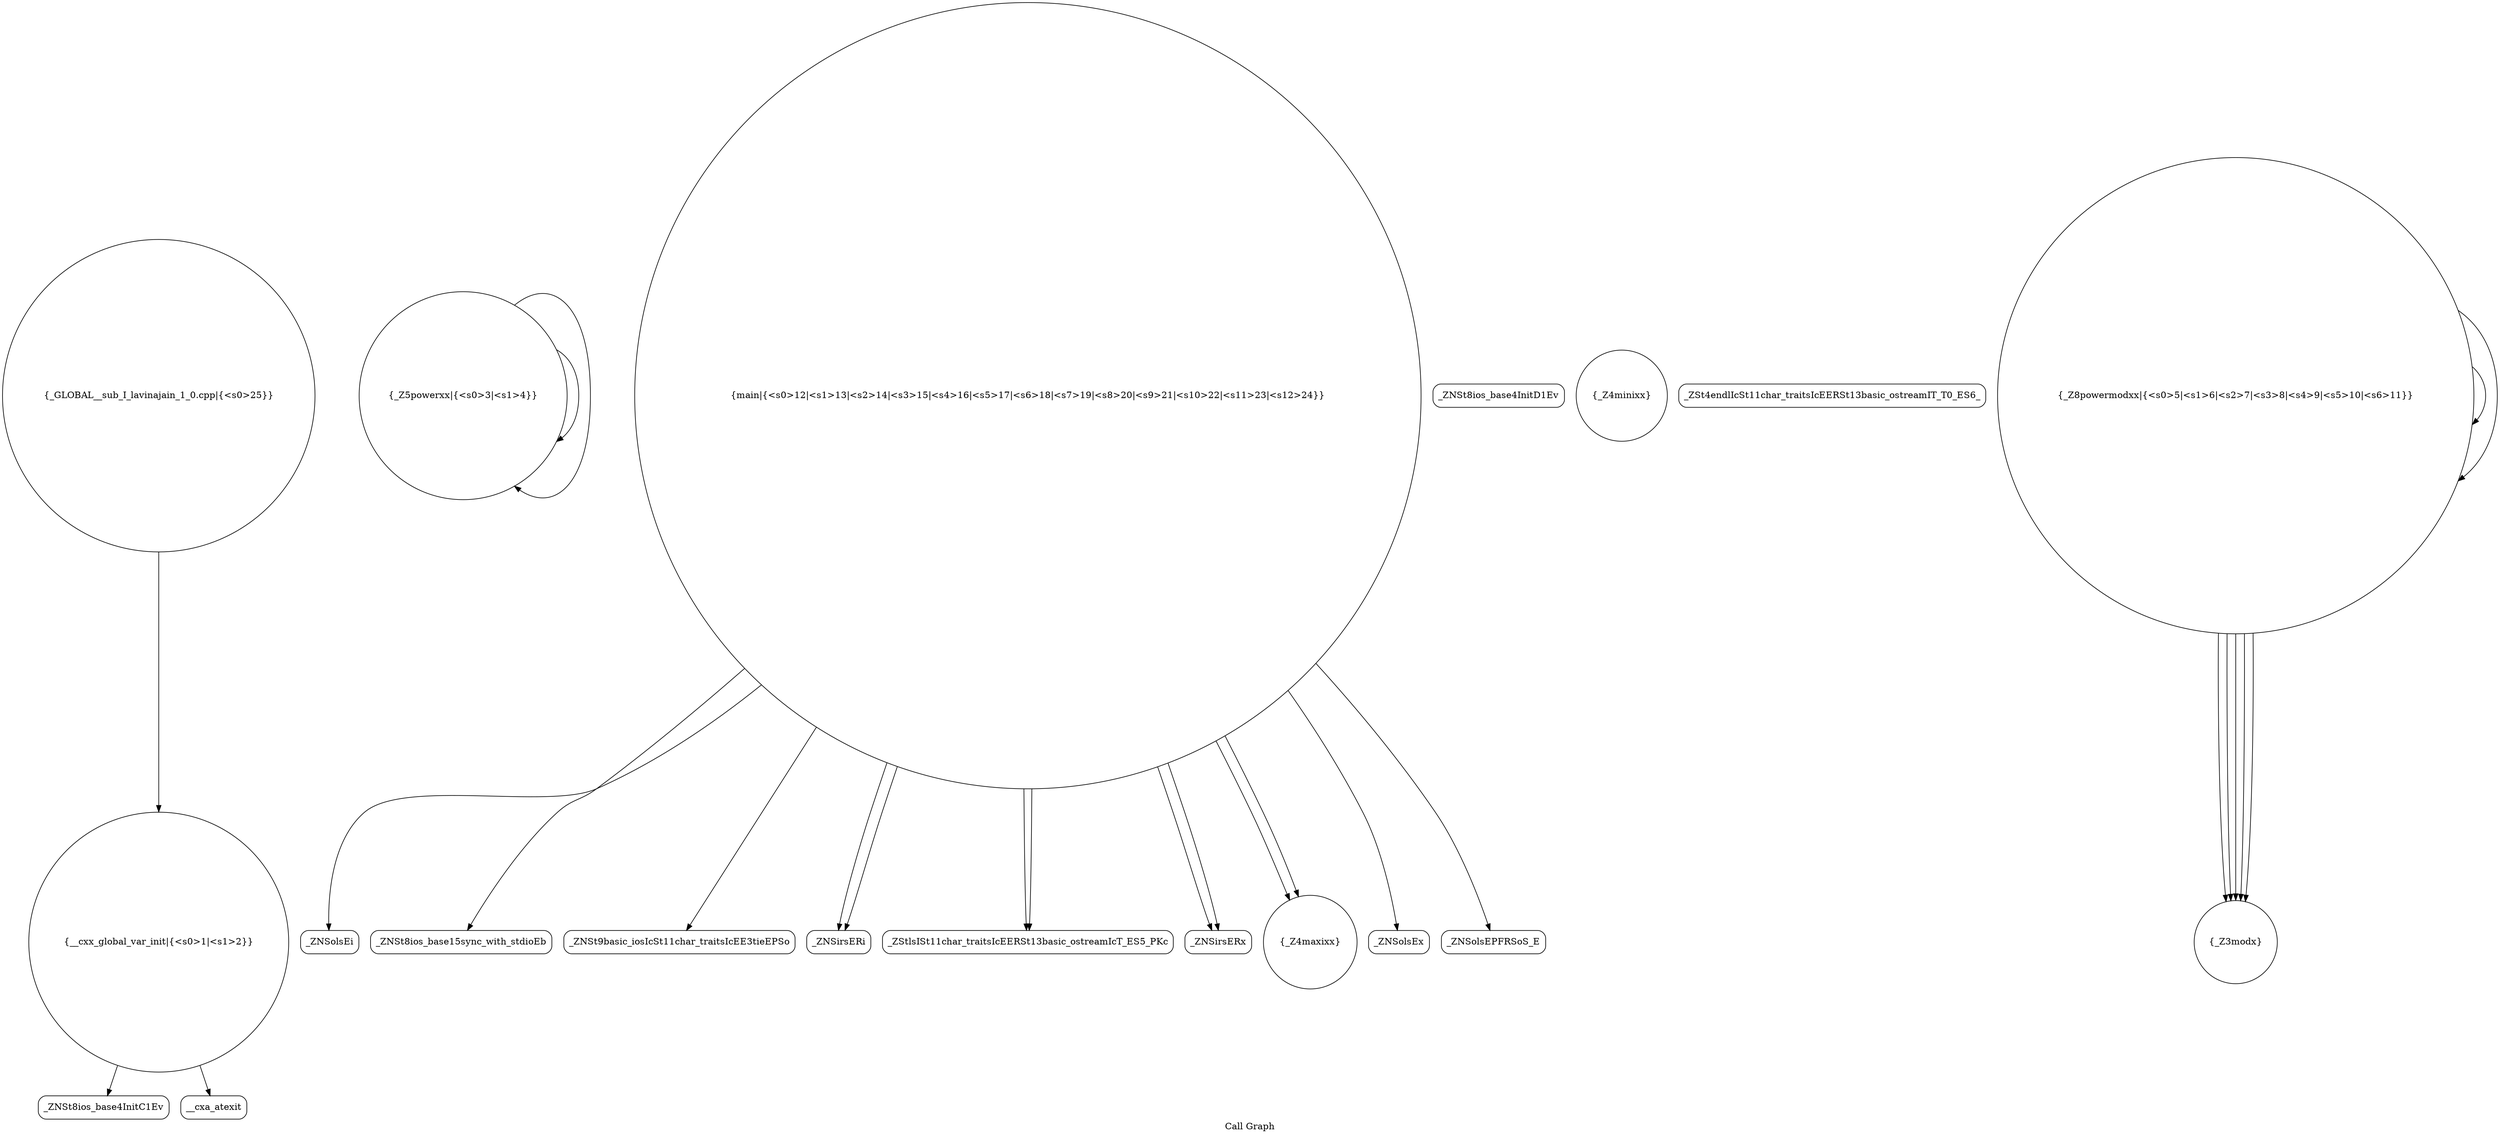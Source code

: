 digraph "Call Graph" {
	label="Call Graph";

	Node0x55d91e4a34e0 [shape=record,shape=circle,label="{__cxx_global_var_init|{<s0>1|<s1>2}}"];
	Node0x55d91e4a34e0:s0 -> Node0x55d91e4a3970[color=black];
	Node0x55d91e4a34e0:s1 -> Node0x55d91e4a3a70[color=black];
	Node0x55d91e4a3c70 [shape=record,shape=circle,label="{_Z5powerxx|{<s0>3|<s1>4}}"];
	Node0x55d91e4a3c70:s0 -> Node0x55d91e4a3c70[color=black];
	Node0x55d91e4a3c70:s1 -> Node0x55d91e4a3c70[color=black];
	Node0x55d91e4a3ff0 [shape=record,shape=Mrecord,label="{_ZNSolsEi}"];
	Node0x55d91e4a39f0 [shape=record,shape=Mrecord,label="{_ZNSt8ios_base4InitD1Ev}"];
	Node0x55d91e4a3d70 [shape=record,shape=circle,label="{main|{<s0>12|<s1>13|<s2>14|<s3>15|<s4>16|<s5>17|<s6>18|<s7>19|<s8>20|<s9>21|<s10>22|<s11>23|<s12>24}}"];
	Node0x55d91e4a3d70:s0 -> Node0x55d91e4a3df0[color=black];
	Node0x55d91e4a3d70:s1 -> Node0x55d91e4a3e70[color=black];
	Node0x55d91e4a3d70:s2 -> Node0x55d91e4a3ef0[color=black];
	Node0x55d91e4a3d70:s3 -> Node0x55d91e4a3f70[color=black];
	Node0x55d91e4a3d70:s4 -> Node0x55d91e4a3ff0[color=black];
	Node0x55d91e4a3d70:s5 -> Node0x55d91e4a3f70[color=black];
	Node0x55d91e4a3d70:s6 -> Node0x55d91e4a3ef0[color=black];
	Node0x55d91e4a3d70:s7 -> Node0x55d91e4a4070[color=black];
	Node0x55d91e4a3d70:s8 -> Node0x55d91e4a4070[color=black];
	Node0x55d91e4a3d70:s9 -> Node0x55d91e4a3b70[color=black];
	Node0x55d91e4a3d70:s10 -> Node0x55d91e4a3b70[color=black];
	Node0x55d91e4a3d70:s11 -> Node0x55d91e4a40f0[color=black];
	Node0x55d91e4a3d70:s12 -> Node0x55d91e4a4170[color=black];
	Node0x55d91e4a40f0 [shape=record,shape=Mrecord,label="{_ZNSolsEx}"];
	Node0x55d91e4a3af0 [shape=record,shape=circle,label="{_Z4minixx}"];
	Node0x55d91e4a3e70 [shape=record,shape=Mrecord,label="{_ZNSt9basic_iosIcSt11char_traitsIcEE3tieEPSo}"];
	Node0x55d91e4a41f0 [shape=record,shape=Mrecord,label="{_ZSt4endlIcSt11char_traitsIcEERSt13basic_ostreamIT_T0_ES6_}"];
	Node0x55d91e4a3bf0 [shape=record,shape=circle,label="{_Z3modx}"];
	Node0x55d91e4a3f70 [shape=record,shape=Mrecord,label="{_ZStlsISt11char_traitsIcEERSt13basic_ostreamIcT_ES5_PKc}"];
	Node0x55d91e4a3970 [shape=record,shape=Mrecord,label="{_ZNSt8ios_base4InitC1Ev}"];
	Node0x55d91e4a3cf0 [shape=record,shape=circle,label="{_Z8powermodxx|{<s0>5|<s1>6|<s2>7|<s3>8|<s4>9|<s5>10|<s6>11}}"];
	Node0x55d91e4a3cf0:s0 -> Node0x55d91e4a3bf0[color=black];
	Node0x55d91e4a3cf0:s1 -> Node0x55d91e4a3cf0[color=black];
	Node0x55d91e4a3cf0:s2 -> Node0x55d91e4a3bf0[color=black];
	Node0x55d91e4a3cf0:s3 -> Node0x55d91e4a3bf0[color=black];
	Node0x55d91e4a3cf0:s4 -> Node0x55d91e4a3bf0[color=black];
	Node0x55d91e4a3cf0:s5 -> Node0x55d91e4a3cf0[color=black];
	Node0x55d91e4a3cf0:s6 -> Node0x55d91e4a3bf0[color=black];
	Node0x55d91e4a4070 [shape=record,shape=Mrecord,label="{_ZNSirsERx}"];
	Node0x55d91e4a3a70 [shape=record,shape=Mrecord,label="{__cxa_atexit}"];
	Node0x55d91e4a3df0 [shape=record,shape=Mrecord,label="{_ZNSt8ios_base15sync_with_stdioEb}"];
	Node0x55d91e4a4170 [shape=record,shape=Mrecord,label="{_ZNSolsEPFRSoS_E}"];
	Node0x55d91e4a3b70 [shape=record,shape=circle,label="{_Z4maxixx}"];
	Node0x55d91e4a3ef0 [shape=record,shape=Mrecord,label="{_ZNSirsERi}"];
	Node0x55d91e4a4270 [shape=record,shape=circle,label="{_GLOBAL__sub_I_lavinajain_1_0.cpp|{<s0>25}}"];
	Node0x55d91e4a4270:s0 -> Node0x55d91e4a34e0[color=black];
}
